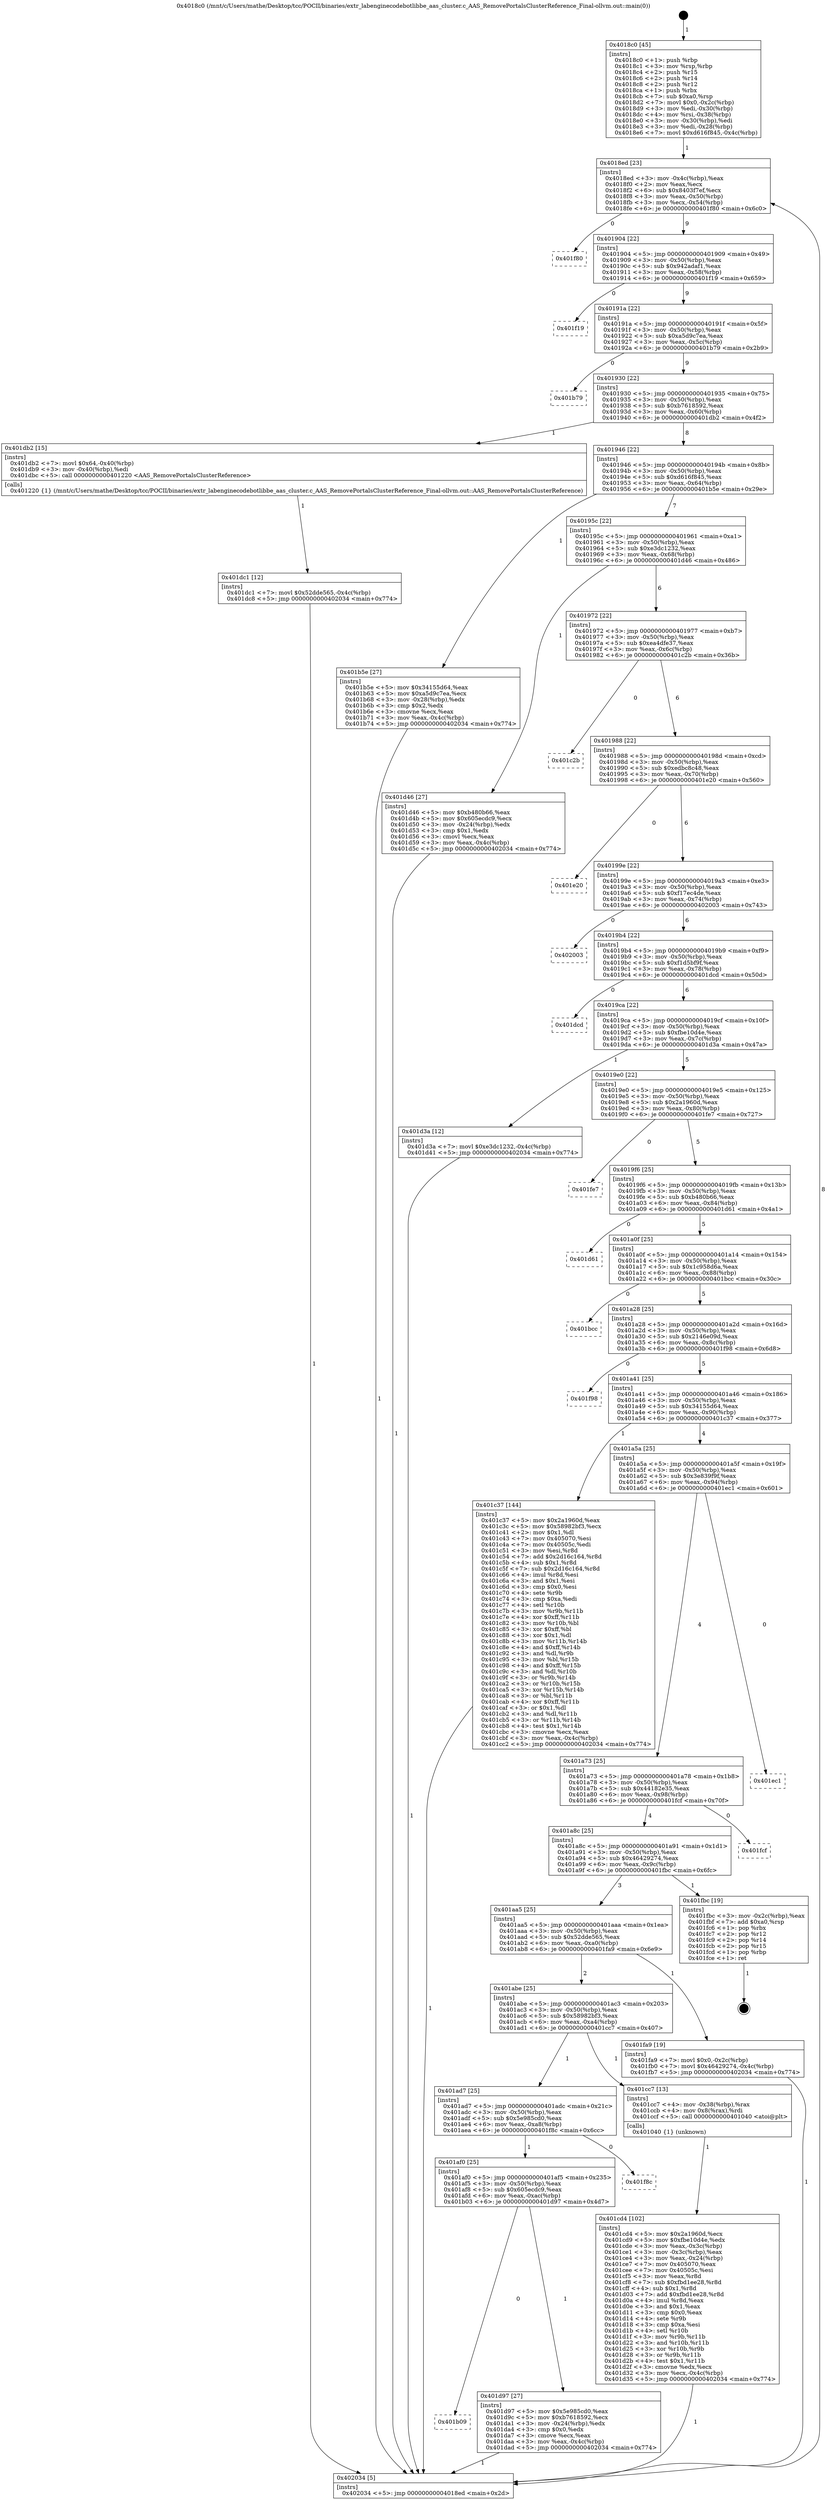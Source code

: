digraph "0x4018c0" {
  label = "0x4018c0 (/mnt/c/Users/mathe/Desktop/tcc/POCII/binaries/extr_labenginecodebotlibbe_aas_cluster.c_AAS_RemovePortalsClusterReference_Final-ollvm.out::main(0))"
  labelloc = "t"
  node[shape=record]

  Entry [label="",width=0.3,height=0.3,shape=circle,fillcolor=black,style=filled]
  "0x4018ed" [label="{
     0x4018ed [23]\l
     | [instrs]\l
     &nbsp;&nbsp;0x4018ed \<+3\>: mov -0x4c(%rbp),%eax\l
     &nbsp;&nbsp;0x4018f0 \<+2\>: mov %eax,%ecx\l
     &nbsp;&nbsp;0x4018f2 \<+6\>: sub $0x8403f7ef,%ecx\l
     &nbsp;&nbsp;0x4018f8 \<+3\>: mov %eax,-0x50(%rbp)\l
     &nbsp;&nbsp;0x4018fb \<+3\>: mov %ecx,-0x54(%rbp)\l
     &nbsp;&nbsp;0x4018fe \<+6\>: je 0000000000401f80 \<main+0x6c0\>\l
  }"]
  "0x401f80" [label="{
     0x401f80\l
  }", style=dashed]
  "0x401904" [label="{
     0x401904 [22]\l
     | [instrs]\l
     &nbsp;&nbsp;0x401904 \<+5\>: jmp 0000000000401909 \<main+0x49\>\l
     &nbsp;&nbsp;0x401909 \<+3\>: mov -0x50(%rbp),%eax\l
     &nbsp;&nbsp;0x40190c \<+5\>: sub $0x942adaf1,%eax\l
     &nbsp;&nbsp;0x401911 \<+3\>: mov %eax,-0x58(%rbp)\l
     &nbsp;&nbsp;0x401914 \<+6\>: je 0000000000401f19 \<main+0x659\>\l
  }"]
  Exit [label="",width=0.3,height=0.3,shape=circle,fillcolor=black,style=filled,peripheries=2]
  "0x401f19" [label="{
     0x401f19\l
  }", style=dashed]
  "0x40191a" [label="{
     0x40191a [22]\l
     | [instrs]\l
     &nbsp;&nbsp;0x40191a \<+5\>: jmp 000000000040191f \<main+0x5f\>\l
     &nbsp;&nbsp;0x40191f \<+3\>: mov -0x50(%rbp),%eax\l
     &nbsp;&nbsp;0x401922 \<+5\>: sub $0xa5d9c7ea,%eax\l
     &nbsp;&nbsp;0x401927 \<+3\>: mov %eax,-0x5c(%rbp)\l
     &nbsp;&nbsp;0x40192a \<+6\>: je 0000000000401b79 \<main+0x2b9\>\l
  }"]
  "0x401dc1" [label="{
     0x401dc1 [12]\l
     | [instrs]\l
     &nbsp;&nbsp;0x401dc1 \<+7\>: movl $0x52dde565,-0x4c(%rbp)\l
     &nbsp;&nbsp;0x401dc8 \<+5\>: jmp 0000000000402034 \<main+0x774\>\l
  }"]
  "0x401b79" [label="{
     0x401b79\l
  }", style=dashed]
  "0x401930" [label="{
     0x401930 [22]\l
     | [instrs]\l
     &nbsp;&nbsp;0x401930 \<+5\>: jmp 0000000000401935 \<main+0x75\>\l
     &nbsp;&nbsp;0x401935 \<+3\>: mov -0x50(%rbp),%eax\l
     &nbsp;&nbsp;0x401938 \<+5\>: sub $0xb7618592,%eax\l
     &nbsp;&nbsp;0x40193d \<+3\>: mov %eax,-0x60(%rbp)\l
     &nbsp;&nbsp;0x401940 \<+6\>: je 0000000000401db2 \<main+0x4f2\>\l
  }"]
  "0x401b09" [label="{
     0x401b09\l
  }", style=dashed]
  "0x401db2" [label="{
     0x401db2 [15]\l
     | [instrs]\l
     &nbsp;&nbsp;0x401db2 \<+7\>: movl $0x64,-0x40(%rbp)\l
     &nbsp;&nbsp;0x401db9 \<+3\>: mov -0x40(%rbp),%edi\l
     &nbsp;&nbsp;0x401dbc \<+5\>: call 0000000000401220 \<AAS_RemovePortalsClusterReference\>\l
     | [calls]\l
     &nbsp;&nbsp;0x401220 \{1\} (/mnt/c/Users/mathe/Desktop/tcc/POCII/binaries/extr_labenginecodebotlibbe_aas_cluster.c_AAS_RemovePortalsClusterReference_Final-ollvm.out::AAS_RemovePortalsClusterReference)\l
  }"]
  "0x401946" [label="{
     0x401946 [22]\l
     | [instrs]\l
     &nbsp;&nbsp;0x401946 \<+5\>: jmp 000000000040194b \<main+0x8b\>\l
     &nbsp;&nbsp;0x40194b \<+3\>: mov -0x50(%rbp),%eax\l
     &nbsp;&nbsp;0x40194e \<+5\>: sub $0xd616f845,%eax\l
     &nbsp;&nbsp;0x401953 \<+3\>: mov %eax,-0x64(%rbp)\l
     &nbsp;&nbsp;0x401956 \<+6\>: je 0000000000401b5e \<main+0x29e\>\l
  }"]
  "0x401d97" [label="{
     0x401d97 [27]\l
     | [instrs]\l
     &nbsp;&nbsp;0x401d97 \<+5\>: mov $0x5e985cd0,%eax\l
     &nbsp;&nbsp;0x401d9c \<+5\>: mov $0xb7618592,%ecx\l
     &nbsp;&nbsp;0x401da1 \<+3\>: mov -0x24(%rbp),%edx\l
     &nbsp;&nbsp;0x401da4 \<+3\>: cmp $0x0,%edx\l
     &nbsp;&nbsp;0x401da7 \<+3\>: cmove %ecx,%eax\l
     &nbsp;&nbsp;0x401daa \<+3\>: mov %eax,-0x4c(%rbp)\l
     &nbsp;&nbsp;0x401dad \<+5\>: jmp 0000000000402034 \<main+0x774\>\l
  }"]
  "0x401b5e" [label="{
     0x401b5e [27]\l
     | [instrs]\l
     &nbsp;&nbsp;0x401b5e \<+5\>: mov $0x34155d64,%eax\l
     &nbsp;&nbsp;0x401b63 \<+5\>: mov $0xa5d9c7ea,%ecx\l
     &nbsp;&nbsp;0x401b68 \<+3\>: mov -0x28(%rbp),%edx\l
     &nbsp;&nbsp;0x401b6b \<+3\>: cmp $0x2,%edx\l
     &nbsp;&nbsp;0x401b6e \<+3\>: cmovne %ecx,%eax\l
     &nbsp;&nbsp;0x401b71 \<+3\>: mov %eax,-0x4c(%rbp)\l
     &nbsp;&nbsp;0x401b74 \<+5\>: jmp 0000000000402034 \<main+0x774\>\l
  }"]
  "0x40195c" [label="{
     0x40195c [22]\l
     | [instrs]\l
     &nbsp;&nbsp;0x40195c \<+5\>: jmp 0000000000401961 \<main+0xa1\>\l
     &nbsp;&nbsp;0x401961 \<+3\>: mov -0x50(%rbp),%eax\l
     &nbsp;&nbsp;0x401964 \<+5\>: sub $0xe3dc1232,%eax\l
     &nbsp;&nbsp;0x401969 \<+3\>: mov %eax,-0x68(%rbp)\l
     &nbsp;&nbsp;0x40196c \<+6\>: je 0000000000401d46 \<main+0x486\>\l
  }"]
  "0x402034" [label="{
     0x402034 [5]\l
     | [instrs]\l
     &nbsp;&nbsp;0x402034 \<+5\>: jmp 00000000004018ed \<main+0x2d\>\l
  }"]
  "0x4018c0" [label="{
     0x4018c0 [45]\l
     | [instrs]\l
     &nbsp;&nbsp;0x4018c0 \<+1\>: push %rbp\l
     &nbsp;&nbsp;0x4018c1 \<+3\>: mov %rsp,%rbp\l
     &nbsp;&nbsp;0x4018c4 \<+2\>: push %r15\l
     &nbsp;&nbsp;0x4018c6 \<+2\>: push %r14\l
     &nbsp;&nbsp;0x4018c8 \<+2\>: push %r12\l
     &nbsp;&nbsp;0x4018ca \<+1\>: push %rbx\l
     &nbsp;&nbsp;0x4018cb \<+7\>: sub $0xa0,%rsp\l
     &nbsp;&nbsp;0x4018d2 \<+7\>: movl $0x0,-0x2c(%rbp)\l
     &nbsp;&nbsp;0x4018d9 \<+3\>: mov %edi,-0x30(%rbp)\l
     &nbsp;&nbsp;0x4018dc \<+4\>: mov %rsi,-0x38(%rbp)\l
     &nbsp;&nbsp;0x4018e0 \<+3\>: mov -0x30(%rbp),%edi\l
     &nbsp;&nbsp;0x4018e3 \<+3\>: mov %edi,-0x28(%rbp)\l
     &nbsp;&nbsp;0x4018e6 \<+7\>: movl $0xd616f845,-0x4c(%rbp)\l
  }"]
  "0x401af0" [label="{
     0x401af0 [25]\l
     | [instrs]\l
     &nbsp;&nbsp;0x401af0 \<+5\>: jmp 0000000000401af5 \<main+0x235\>\l
     &nbsp;&nbsp;0x401af5 \<+3\>: mov -0x50(%rbp),%eax\l
     &nbsp;&nbsp;0x401af8 \<+5\>: sub $0x605ecdc9,%eax\l
     &nbsp;&nbsp;0x401afd \<+6\>: mov %eax,-0xac(%rbp)\l
     &nbsp;&nbsp;0x401b03 \<+6\>: je 0000000000401d97 \<main+0x4d7\>\l
  }"]
  "0x401d46" [label="{
     0x401d46 [27]\l
     | [instrs]\l
     &nbsp;&nbsp;0x401d46 \<+5\>: mov $0xb480b66,%eax\l
     &nbsp;&nbsp;0x401d4b \<+5\>: mov $0x605ecdc9,%ecx\l
     &nbsp;&nbsp;0x401d50 \<+3\>: mov -0x24(%rbp),%edx\l
     &nbsp;&nbsp;0x401d53 \<+3\>: cmp $0x1,%edx\l
     &nbsp;&nbsp;0x401d56 \<+3\>: cmovl %ecx,%eax\l
     &nbsp;&nbsp;0x401d59 \<+3\>: mov %eax,-0x4c(%rbp)\l
     &nbsp;&nbsp;0x401d5c \<+5\>: jmp 0000000000402034 \<main+0x774\>\l
  }"]
  "0x401972" [label="{
     0x401972 [22]\l
     | [instrs]\l
     &nbsp;&nbsp;0x401972 \<+5\>: jmp 0000000000401977 \<main+0xb7\>\l
     &nbsp;&nbsp;0x401977 \<+3\>: mov -0x50(%rbp),%eax\l
     &nbsp;&nbsp;0x40197a \<+5\>: sub $0xea4dfe37,%eax\l
     &nbsp;&nbsp;0x40197f \<+3\>: mov %eax,-0x6c(%rbp)\l
     &nbsp;&nbsp;0x401982 \<+6\>: je 0000000000401c2b \<main+0x36b\>\l
  }"]
  "0x401f8c" [label="{
     0x401f8c\l
  }", style=dashed]
  "0x401c2b" [label="{
     0x401c2b\l
  }", style=dashed]
  "0x401988" [label="{
     0x401988 [22]\l
     | [instrs]\l
     &nbsp;&nbsp;0x401988 \<+5\>: jmp 000000000040198d \<main+0xcd\>\l
     &nbsp;&nbsp;0x40198d \<+3\>: mov -0x50(%rbp),%eax\l
     &nbsp;&nbsp;0x401990 \<+5\>: sub $0xedbc8c48,%eax\l
     &nbsp;&nbsp;0x401995 \<+3\>: mov %eax,-0x70(%rbp)\l
     &nbsp;&nbsp;0x401998 \<+6\>: je 0000000000401e20 \<main+0x560\>\l
  }"]
  "0x401cd4" [label="{
     0x401cd4 [102]\l
     | [instrs]\l
     &nbsp;&nbsp;0x401cd4 \<+5\>: mov $0x2a1960d,%ecx\l
     &nbsp;&nbsp;0x401cd9 \<+5\>: mov $0xfbe10d4e,%edx\l
     &nbsp;&nbsp;0x401cde \<+3\>: mov %eax,-0x3c(%rbp)\l
     &nbsp;&nbsp;0x401ce1 \<+3\>: mov -0x3c(%rbp),%eax\l
     &nbsp;&nbsp;0x401ce4 \<+3\>: mov %eax,-0x24(%rbp)\l
     &nbsp;&nbsp;0x401ce7 \<+7\>: mov 0x405070,%eax\l
     &nbsp;&nbsp;0x401cee \<+7\>: mov 0x40505c,%esi\l
     &nbsp;&nbsp;0x401cf5 \<+3\>: mov %eax,%r8d\l
     &nbsp;&nbsp;0x401cf8 \<+7\>: sub $0xfbd1ee28,%r8d\l
     &nbsp;&nbsp;0x401cff \<+4\>: sub $0x1,%r8d\l
     &nbsp;&nbsp;0x401d03 \<+7\>: add $0xfbd1ee28,%r8d\l
     &nbsp;&nbsp;0x401d0a \<+4\>: imul %r8d,%eax\l
     &nbsp;&nbsp;0x401d0e \<+3\>: and $0x1,%eax\l
     &nbsp;&nbsp;0x401d11 \<+3\>: cmp $0x0,%eax\l
     &nbsp;&nbsp;0x401d14 \<+4\>: sete %r9b\l
     &nbsp;&nbsp;0x401d18 \<+3\>: cmp $0xa,%esi\l
     &nbsp;&nbsp;0x401d1b \<+4\>: setl %r10b\l
     &nbsp;&nbsp;0x401d1f \<+3\>: mov %r9b,%r11b\l
     &nbsp;&nbsp;0x401d22 \<+3\>: and %r10b,%r11b\l
     &nbsp;&nbsp;0x401d25 \<+3\>: xor %r10b,%r9b\l
     &nbsp;&nbsp;0x401d28 \<+3\>: or %r9b,%r11b\l
     &nbsp;&nbsp;0x401d2b \<+4\>: test $0x1,%r11b\l
     &nbsp;&nbsp;0x401d2f \<+3\>: cmovne %edx,%ecx\l
     &nbsp;&nbsp;0x401d32 \<+3\>: mov %ecx,-0x4c(%rbp)\l
     &nbsp;&nbsp;0x401d35 \<+5\>: jmp 0000000000402034 \<main+0x774\>\l
  }"]
  "0x401e20" [label="{
     0x401e20\l
  }", style=dashed]
  "0x40199e" [label="{
     0x40199e [22]\l
     | [instrs]\l
     &nbsp;&nbsp;0x40199e \<+5\>: jmp 00000000004019a3 \<main+0xe3\>\l
     &nbsp;&nbsp;0x4019a3 \<+3\>: mov -0x50(%rbp),%eax\l
     &nbsp;&nbsp;0x4019a6 \<+5\>: sub $0xf17ec4de,%eax\l
     &nbsp;&nbsp;0x4019ab \<+3\>: mov %eax,-0x74(%rbp)\l
     &nbsp;&nbsp;0x4019ae \<+6\>: je 0000000000402003 \<main+0x743\>\l
  }"]
  "0x401ad7" [label="{
     0x401ad7 [25]\l
     | [instrs]\l
     &nbsp;&nbsp;0x401ad7 \<+5\>: jmp 0000000000401adc \<main+0x21c\>\l
     &nbsp;&nbsp;0x401adc \<+3\>: mov -0x50(%rbp),%eax\l
     &nbsp;&nbsp;0x401adf \<+5\>: sub $0x5e985cd0,%eax\l
     &nbsp;&nbsp;0x401ae4 \<+6\>: mov %eax,-0xa8(%rbp)\l
     &nbsp;&nbsp;0x401aea \<+6\>: je 0000000000401f8c \<main+0x6cc\>\l
  }"]
  "0x402003" [label="{
     0x402003\l
  }", style=dashed]
  "0x4019b4" [label="{
     0x4019b4 [22]\l
     | [instrs]\l
     &nbsp;&nbsp;0x4019b4 \<+5\>: jmp 00000000004019b9 \<main+0xf9\>\l
     &nbsp;&nbsp;0x4019b9 \<+3\>: mov -0x50(%rbp),%eax\l
     &nbsp;&nbsp;0x4019bc \<+5\>: sub $0xf1d5bf9f,%eax\l
     &nbsp;&nbsp;0x4019c1 \<+3\>: mov %eax,-0x78(%rbp)\l
     &nbsp;&nbsp;0x4019c4 \<+6\>: je 0000000000401dcd \<main+0x50d\>\l
  }"]
  "0x401cc7" [label="{
     0x401cc7 [13]\l
     | [instrs]\l
     &nbsp;&nbsp;0x401cc7 \<+4\>: mov -0x38(%rbp),%rax\l
     &nbsp;&nbsp;0x401ccb \<+4\>: mov 0x8(%rax),%rdi\l
     &nbsp;&nbsp;0x401ccf \<+5\>: call 0000000000401040 \<atoi@plt\>\l
     | [calls]\l
     &nbsp;&nbsp;0x401040 \{1\} (unknown)\l
  }"]
  "0x401dcd" [label="{
     0x401dcd\l
  }", style=dashed]
  "0x4019ca" [label="{
     0x4019ca [22]\l
     | [instrs]\l
     &nbsp;&nbsp;0x4019ca \<+5\>: jmp 00000000004019cf \<main+0x10f\>\l
     &nbsp;&nbsp;0x4019cf \<+3\>: mov -0x50(%rbp),%eax\l
     &nbsp;&nbsp;0x4019d2 \<+5\>: sub $0xfbe10d4e,%eax\l
     &nbsp;&nbsp;0x4019d7 \<+3\>: mov %eax,-0x7c(%rbp)\l
     &nbsp;&nbsp;0x4019da \<+6\>: je 0000000000401d3a \<main+0x47a\>\l
  }"]
  "0x401abe" [label="{
     0x401abe [25]\l
     | [instrs]\l
     &nbsp;&nbsp;0x401abe \<+5\>: jmp 0000000000401ac3 \<main+0x203\>\l
     &nbsp;&nbsp;0x401ac3 \<+3\>: mov -0x50(%rbp),%eax\l
     &nbsp;&nbsp;0x401ac6 \<+5\>: sub $0x58982bf3,%eax\l
     &nbsp;&nbsp;0x401acb \<+6\>: mov %eax,-0xa4(%rbp)\l
     &nbsp;&nbsp;0x401ad1 \<+6\>: je 0000000000401cc7 \<main+0x407\>\l
  }"]
  "0x401d3a" [label="{
     0x401d3a [12]\l
     | [instrs]\l
     &nbsp;&nbsp;0x401d3a \<+7\>: movl $0xe3dc1232,-0x4c(%rbp)\l
     &nbsp;&nbsp;0x401d41 \<+5\>: jmp 0000000000402034 \<main+0x774\>\l
  }"]
  "0x4019e0" [label="{
     0x4019e0 [22]\l
     | [instrs]\l
     &nbsp;&nbsp;0x4019e0 \<+5\>: jmp 00000000004019e5 \<main+0x125\>\l
     &nbsp;&nbsp;0x4019e5 \<+3\>: mov -0x50(%rbp),%eax\l
     &nbsp;&nbsp;0x4019e8 \<+5\>: sub $0x2a1960d,%eax\l
     &nbsp;&nbsp;0x4019ed \<+3\>: mov %eax,-0x80(%rbp)\l
     &nbsp;&nbsp;0x4019f0 \<+6\>: je 0000000000401fe7 \<main+0x727\>\l
  }"]
  "0x401fa9" [label="{
     0x401fa9 [19]\l
     | [instrs]\l
     &nbsp;&nbsp;0x401fa9 \<+7\>: movl $0x0,-0x2c(%rbp)\l
     &nbsp;&nbsp;0x401fb0 \<+7\>: movl $0x46429274,-0x4c(%rbp)\l
     &nbsp;&nbsp;0x401fb7 \<+5\>: jmp 0000000000402034 \<main+0x774\>\l
  }"]
  "0x401fe7" [label="{
     0x401fe7\l
  }", style=dashed]
  "0x4019f6" [label="{
     0x4019f6 [25]\l
     | [instrs]\l
     &nbsp;&nbsp;0x4019f6 \<+5\>: jmp 00000000004019fb \<main+0x13b\>\l
     &nbsp;&nbsp;0x4019fb \<+3\>: mov -0x50(%rbp),%eax\l
     &nbsp;&nbsp;0x4019fe \<+5\>: sub $0xb480b66,%eax\l
     &nbsp;&nbsp;0x401a03 \<+6\>: mov %eax,-0x84(%rbp)\l
     &nbsp;&nbsp;0x401a09 \<+6\>: je 0000000000401d61 \<main+0x4a1\>\l
  }"]
  "0x401aa5" [label="{
     0x401aa5 [25]\l
     | [instrs]\l
     &nbsp;&nbsp;0x401aa5 \<+5\>: jmp 0000000000401aaa \<main+0x1ea\>\l
     &nbsp;&nbsp;0x401aaa \<+3\>: mov -0x50(%rbp),%eax\l
     &nbsp;&nbsp;0x401aad \<+5\>: sub $0x52dde565,%eax\l
     &nbsp;&nbsp;0x401ab2 \<+6\>: mov %eax,-0xa0(%rbp)\l
     &nbsp;&nbsp;0x401ab8 \<+6\>: je 0000000000401fa9 \<main+0x6e9\>\l
  }"]
  "0x401d61" [label="{
     0x401d61\l
  }", style=dashed]
  "0x401a0f" [label="{
     0x401a0f [25]\l
     | [instrs]\l
     &nbsp;&nbsp;0x401a0f \<+5\>: jmp 0000000000401a14 \<main+0x154\>\l
     &nbsp;&nbsp;0x401a14 \<+3\>: mov -0x50(%rbp),%eax\l
     &nbsp;&nbsp;0x401a17 \<+5\>: sub $0x1c958d6a,%eax\l
     &nbsp;&nbsp;0x401a1c \<+6\>: mov %eax,-0x88(%rbp)\l
     &nbsp;&nbsp;0x401a22 \<+6\>: je 0000000000401bcc \<main+0x30c\>\l
  }"]
  "0x401fbc" [label="{
     0x401fbc [19]\l
     | [instrs]\l
     &nbsp;&nbsp;0x401fbc \<+3\>: mov -0x2c(%rbp),%eax\l
     &nbsp;&nbsp;0x401fbf \<+7\>: add $0xa0,%rsp\l
     &nbsp;&nbsp;0x401fc6 \<+1\>: pop %rbx\l
     &nbsp;&nbsp;0x401fc7 \<+2\>: pop %r12\l
     &nbsp;&nbsp;0x401fc9 \<+2\>: pop %r14\l
     &nbsp;&nbsp;0x401fcb \<+2\>: pop %r15\l
     &nbsp;&nbsp;0x401fcd \<+1\>: pop %rbp\l
     &nbsp;&nbsp;0x401fce \<+1\>: ret\l
  }"]
  "0x401bcc" [label="{
     0x401bcc\l
  }", style=dashed]
  "0x401a28" [label="{
     0x401a28 [25]\l
     | [instrs]\l
     &nbsp;&nbsp;0x401a28 \<+5\>: jmp 0000000000401a2d \<main+0x16d\>\l
     &nbsp;&nbsp;0x401a2d \<+3\>: mov -0x50(%rbp),%eax\l
     &nbsp;&nbsp;0x401a30 \<+5\>: sub $0x2146e09d,%eax\l
     &nbsp;&nbsp;0x401a35 \<+6\>: mov %eax,-0x8c(%rbp)\l
     &nbsp;&nbsp;0x401a3b \<+6\>: je 0000000000401f98 \<main+0x6d8\>\l
  }"]
  "0x401a8c" [label="{
     0x401a8c [25]\l
     | [instrs]\l
     &nbsp;&nbsp;0x401a8c \<+5\>: jmp 0000000000401a91 \<main+0x1d1\>\l
     &nbsp;&nbsp;0x401a91 \<+3\>: mov -0x50(%rbp),%eax\l
     &nbsp;&nbsp;0x401a94 \<+5\>: sub $0x46429274,%eax\l
     &nbsp;&nbsp;0x401a99 \<+6\>: mov %eax,-0x9c(%rbp)\l
     &nbsp;&nbsp;0x401a9f \<+6\>: je 0000000000401fbc \<main+0x6fc\>\l
  }"]
  "0x401f98" [label="{
     0x401f98\l
  }", style=dashed]
  "0x401a41" [label="{
     0x401a41 [25]\l
     | [instrs]\l
     &nbsp;&nbsp;0x401a41 \<+5\>: jmp 0000000000401a46 \<main+0x186\>\l
     &nbsp;&nbsp;0x401a46 \<+3\>: mov -0x50(%rbp),%eax\l
     &nbsp;&nbsp;0x401a49 \<+5\>: sub $0x34155d64,%eax\l
     &nbsp;&nbsp;0x401a4e \<+6\>: mov %eax,-0x90(%rbp)\l
     &nbsp;&nbsp;0x401a54 \<+6\>: je 0000000000401c37 \<main+0x377\>\l
  }"]
  "0x401fcf" [label="{
     0x401fcf\l
  }", style=dashed]
  "0x401c37" [label="{
     0x401c37 [144]\l
     | [instrs]\l
     &nbsp;&nbsp;0x401c37 \<+5\>: mov $0x2a1960d,%eax\l
     &nbsp;&nbsp;0x401c3c \<+5\>: mov $0x58982bf3,%ecx\l
     &nbsp;&nbsp;0x401c41 \<+2\>: mov $0x1,%dl\l
     &nbsp;&nbsp;0x401c43 \<+7\>: mov 0x405070,%esi\l
     &nbsp;&nbsp;0x401c4a \<+7\>: mov 0x40505c,%edi\l
     &nbsp;&nbsp;0x401c51 \<+3\>: mov %esi,%r8d\l
     &nbsp;&nbsp;0x401c54 \<+7\>: add $0x2d16c164,%r8d\l
     &nbsp;&nbsp;0x401c5b \<+4\>: sub $0x1,%r8d\l
     &nbsp;&nbsp;0x401c5f \<+7\>: sub $0x2d16c164,%r8d\l
     &nbsp;&nbsp;0x401c66 \<+4\>: imul %r8d,%esi\l
     &nbsp;&nbsp;0x401c6a \<+3\>: and $0x1,%esi\l
     &nbsp;&nbsp;0x401c6d \<+3\>: cmp $0x0,%esi\l
     &nbsp;&nbsp;0x401c70 \<+4\>: sete %r9b\l
     &nbsp;&nbsp;0x401c74 \<+3\>: cmp $0xa,%edi\l
     &nbsp;&nbsp;0x401c77 \<+4\>: setl %r10b\l
     &nbsp;&nbsp;0x401c7b \<+3\>: mov %r9b,%r11b\l
     &nbsp;&nbsp;0x401c7e \<+4\>: xor $0xff,%r11b\l
     &nbsp;&nbsp;0x401c82 \<+3\>: mov %r10b,%bl\l
     &nbsp;&nbsp;0x401c85 \<+3\>: xor $0xff,%bl\l
     &nbsp;&nbsp;0x401c88 \<+3\>: xor $0x1,%dl\l
     &nbsp;&nbsp;0x401c8b \<+3\>: mov %r11b,%r14b\l
     &nbsp;&nbsp;0x401c8e \<+4\>: and $0xff,%r14b\l
     &nbsp;&nbsp;0x401c92 \<+3\>: and %dl,%r9b\l
     &nbsp;&nbsp;0x401c95 \<+3\>: mov %bl,%r15b\l
     &nbsp;&nbsp;0x401c98 \<+4\>: and $0xff,%r15b\l
     &nbsp;&nbsp;0x401c9c \<+3\>: and %dl,%r10b\l
     &nbsp;&nbsp;0x401c9f \<+3\>: or %r9b,%r14b\l
     &nbsp;&nbsp;0x401ca2 \<+3\>: or %r10b,%r15b\l
     &nbsp;&nbsp;0x401ca5 \<+3\>: xor %r15b,%r14b\l
     &nbsp;&nbsp;0x401ca8 \<+3\>: or %bl,%r11b\l
     &nbsp;&nbsp;0x401cab \<+4\>: xor $0xff,%r11b\l
     &nbsp;&nbsp;0x401caf \<+3\>: or $0x1,%dl\l
     &nbsp;&nbsp;0x401cb2 \<+3\>: and %dl,%r11b\l
     &nbsp;&nbsp;0x401cb5 \<+3\>: or %r11b,%r14b\l
     &nbsp;&nbsp;0x401cb8 \<+4\>: test $0x1,%r14b\l
     &nbsp;&nbsp;0x401cbc \<+3\>: cmovne %ecx,%eax\l
     &nbsp;&nbsp;0x401cbf \<+3\>: mov %eax,-0x4c(%rbp)\l
     &nbsp;&nbsp;0x401cc2 \<+5\>: jmp 0000000000402034 \<main+0x774\>\l
  }"]
  "0x401a5a" [label="{
     0x401a5a [25]\l
     | [instrs]\l
     &nbsp;&nbsp;0x401a5a \<+5\>: jmp 0000000000401a5f \<main+0x19f\>\l
     &nbsp;&nbsp;0x401a5f \<+3\>: mov -0x50(%rbp),%eax\l
     &nbsp;&nbsp;0x401a62 \<+5\>: sub $0x3e839f9f,%eax\l
     &nbsp;&nbsp;0x401a67 \<+6\>: mov %eax,-0x94(%rbp)\l
     &nbsp;&nbsp;0x401a6d \<+6\>: je 0000000000401ec1 \<main+0x601\>\l
  }"]
  "0x401a73" [label="{
     0x401a73 [25]\l
     | [instrs]\l
     &nbsp;&nbsp;0x401a73 \<+5\>: jmp 0000000000401a78 \<main+0x1b8\>\l
     &nbsp;&nbsp;0x401a78 \<+3\>: mov -0x50(%rbp),%eax\l
     &nbsp;&nbsp;0x401a7b \<+5\>: sub $0x44182e35,%eax\l
     &nbsp;&nbsp;0x401a80 \<+6\>: mov %eax,-0x98(%rbp)\l
     &nbsp;&nbsp;0x401a86 \<+6\>: je 0000000000401fcf \<main+0x70f\>\l
  }"]
  "0x401ec1" [label="{
     0x401ec1\l
  }", style=dashed]
  Entry -> "0x4018c0" [label=" 1"]
  "0x4018ed" -> "0x401f80" [label=" 0"]
  "0x4018ed" -> "0x401904" [label=" 9"]
  "0x401fbc" -> Exit [label=" 1"]
  "0x401904" -> "0x401f19" [label=" 0"]
  "0x401904" -> "0x40191a" [label=" 9"]
  "0x401fa9" -> "0x402034" [label=" 1"]
  "0x40191a" -> "0x401b79" [label=" 0"]
  "0x40191a" -> "0x401930" [label=" 9"]
  "0x401dc1" -> "0x402034" [label=" 1"]
  "0x401930" -> "0x401db2" [label=" 1"]
  "0x401930" -> "0x401946" [label=" 8"]
  "0x401db2" -> "0x401dc1" [label=" 1"]
  "0x401946" -> "0x401b5e" [label=" 1"]
  "0x401946" -> "0x40195c" [label=" 7"]
  "0x401b5e" -> "0x402034" [label=" 1"]
  "0x4018c0" -> "0x4018ed" [label=" 1"]
  "0x402034" -> "0x4018ed" [label=" 8"]
  "0x401d97" -> "0x402034" [label=" 1"]
  "0x40195c" -> "0x401d46" [label=" 1"]
  "0x40195c" -> "0x401972" [label=" 6"]
  "0x401af0" -> "0x401d97" [label=" 1"]
  "0x401972" -> "0x401c2b" [label=" 0"]
  "0x401972" -> "0x401988" [label=" 6"]
  "0x401af0" -> "0x401b09" [label=" 0"]
  "0x401988" -> "0x401e20" [label=" 0"]
  "0x401988" -> "0x40199e" [label=" 6"]
  "0x401ad7" -> "0x401f8c" [label=" 0"]
  "0x40199e" -> "0x402003" [label=" 0"]
  "0x40199e" -> "0x4019b4" [label=" 6"]
  "0x401ad7" -> "0x401af0" [label=" 1"]
  "0x4019b4" -> "0x401dcd" [label=" 0"]
  "0x4019b4" -> "0x4019ca" [label=" 6"]
  "0x401d46" -> "0x402034" [label=" 1"]
  "0x4019ca" -> "0x401d3a" [label=" 1"]
  "0x4019ca" -> "0x4019e0" [label=" 5"]
  "0x401cd4" -> "0x402034" [label=" 1"]
  "0x4019e0" -> "0x401fe7" [label=" 0"]
  "0x4019e0" -> "0x4019f6" [label=" 5"]
  "0x401cc7" -> "0x401cd4" [label=" 1"]
  "0x4019f6" -> "0x401d61" [label=" 0"]
  "0x4019f6" -> "0x401a0f" [label=" 5"]
  "0x401abe" -> "0x401cc7" [label=" 1"]
  "0x401a0f" -> "0x401bcc" [label=" 0"]
  "0x401a0f" -> "0x401a28" [label=" 5"]
  "0x401d3a" -> "0x402034" [label=" 1"]
  "0x401a28" -> "0x401f98" [label=" 0"]
  "0x401a28" -> "0x401a41" [label=" 5"]
  "0x401aa5" -> "0x401fa9" [label=" 1"]
  "0x401a41" -> "0x401c37" [label=" 1"]
  "0x401a41" -> "0x401a5a" [label=" 4"]
  "0x401c37" -> "0x402034" [label=" 1"]
  "0x401abe" -> "0x401ad7" [label=" 1"]
  "0x401a5a" -> "0x401ec1" [label=" 0"]
  "0x401a5a" -> "0x401a73" [label=" 4"]
  "0x401a8c" -> "0x401aa5" [label=" 3"]
  "0x401a73" -> "0x401fcf" [label=" 0"]
  "0x401a73" -> "0x401a8c" [label=" 4"]
  "0x401aa5" -> "0x401abe" [label=" 2"]
  "0x401a8c" -> "0x401fbc" [label=" 1"]
}
